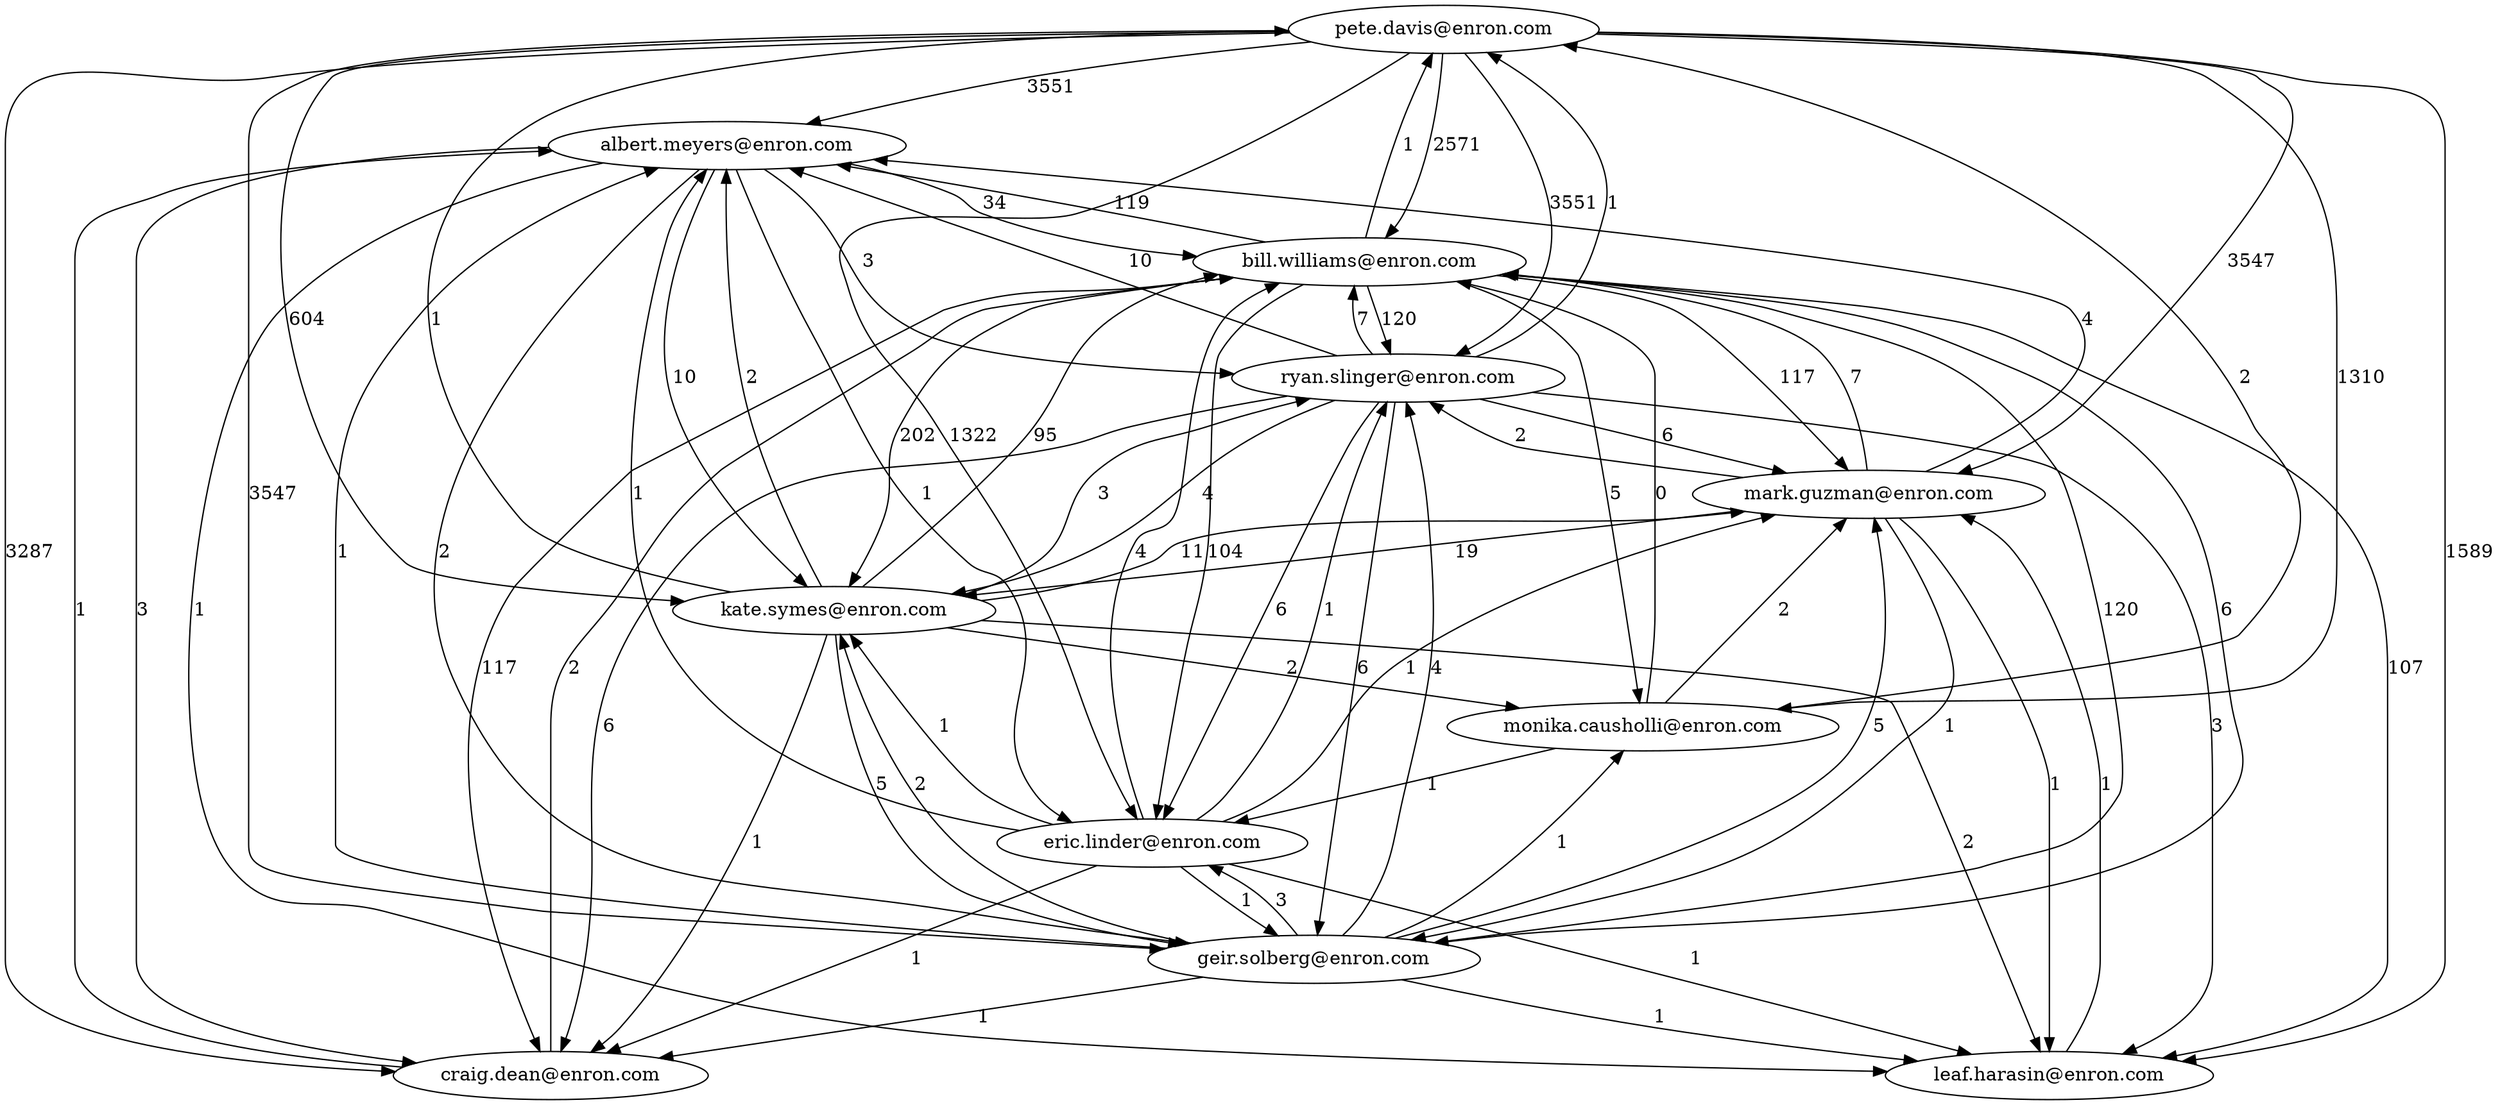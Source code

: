 digraph G {
  "pete.davis@enron.com" -> "albert.meyers@enron.com" [label = "3551"];
  "pete.davis@enron.com" -> "bill.williams@enron.com" [label = "2571"];
  "pete.davis@enron.com" -> "craig.dean@enron.com" [label = "3287"];
  "pete.davis@enron.com" -> "eric.linder@enron.com" [label = "1322"];
  "pete.davis@enron.com" -> "geir.solberg@enron.com" [label = "3547"];
  "pete.davis@enron.com" -> "kate.symes@enron.com" [label = "604"];
  "pete.davis@enron.com" -> "leaf.harasin@enron.com" [label = "1589"];
  "pete.davis@enron.com" -> "mark.guzman@enron.com" [label = "3547"];
  "pete.davis@enron.com" -> "monika.causholli@enron.com" [label = "1310"];
  "pete.davis@enron.com" -> "ryan.slinger@enron.com" [label = "3551"];
  "albert.meyers@enron.com" -> "bill.williams@enron.com" [label = "34"];
  "albert.meyers@enron.com" -> "craig.dean@enron.com" [label = "3"];
  "albert.meyers@enron.com" -> "eric.linder@enron.com" [label = "1"];
  "albert.meyers@enron.com" -> "geir.solberg@enron.com" [label = "2"];
  "albert.meyers@enron.com" -> "kate.symes@enron.com" [label = "10"];
  "albert.meyers@enron.com" -> "leaf.harasin@enron.com" [label = "1"];
  "albert.meyers@enron.com" -> "ryan.slinger@enron.com" [label = "3"];
  "bill.williams@enron.com" -> "pete.davis@enron.com" [label = "1"];
  "bill.williams@enron.com" -> "albert.meyers@enron.com" [label = "119"];
  "bill.williams@enron.com" -> "craig.dean@enron.com" [label = "117"];
  "bill.williams@enron.com" -> "eric.linder@enron.com" [label = "104"];
  "bill.williams@enron.com" -> "geir.solberg@enron.com" [label = "120"];
  "bill.williams@enron.com" -> "kate.symes@enron.com" [label = "202"];
  "bill.williams@enron.com" -> "leaf.harasin@enron.com" [label = "107"];
  "bill.williams@enron.com" -> "mark.guzman@enron.com" [label = "117"];
  "bill.williams@enron.com" -> "monika.causholli@enron.com" [label = "5"];
  "bill.williams@enron.com" -> "ryan.slinger@enron.com" [label = "120"];
  "craig.dean@enron.com" -> "albert.meyers@enron.com" [label = "1"];
  "craig.dean@enron.com" -> "bill.williams@enron.com" [label = "2"];
  "eric.linder@enron.com" -> "albert.meyers@enron.com" [label = "1"];
  "eric.linder@enron.com" -> "bill.williams@enron.com" [label = "4"];
  "eric.linder@enron.com" -> "craig.dean@enron.com" [label = "1"];
  "eric.linder@enron.com" -> "geir.solberg@enron.com" [label = "1"];
  "eric.linder@enron.com" -> "kate.symes@enron.com" [label = "1"];
  "eric.linder@enron.com" -> "leaf.harasin@enron.com" [label = "1"];
  "eric.linder@enron.com" -> "mark.guzman@enron.com" [label = "1"];
  "eric.linder@enron.com" -> "ryan.slinger@enron.com" [label = "1"];
  "geir.solberg@enron.com" -> "albert.meyers@enron.com" [label = "1"];
  "geir.solberg@enron.com" -> "bill.williams@enron.com" [label = "6"];
  "geir.solberg@enron.com" -> "craig.dean@enron.com" [label = "1"];
  "geir.solberg@enron.com" -> "eric.linder@enron.com" [label = "3"];
  "geir.solberg@enron.com" -> "kate.symes@enron.com" [label = "2"];
  "geir.solberg@enron.com" -> "leaf.harasin@enron.com" [label = "1"];
  "geir.solberg@enron.com" -> "mark.guzman@enron.com" [label = "5"];
  "geir.solberg@enron.com" -> "monika.causholli@enron.com" [label = "1"];
  "geir.solberg@enron.com" -> "ryan.slinger@enron.com" [label = "4"];
  "kate.symes@enron.com" -> "pete.davis@enron.com" [label = "1"];
  "kate.symes@enron.com" -> "albert.meyers@enron.com" [label = "2"];
  "kate.symes@enron.com" -> "bill.williams@enron.com" [label = "95"];
  "kate.symes@enron.com" -> "craig.dean@enron.com" [label = "1"];
  "kate.symes@enron.com" -> "geir.solberg@enron.com" [label = "5"];
  "kate.symes@enron.com" -> "leaf.harasin@enron.com" [label = "2"];
  "kate.symes@enron.com" -> "mark.guzman@enron.com" [label = "11"];
  "kate.symes@enron.com" -> "monika.causholli@enron.com" [label = "2"];
  "kate.symes@enron.com" -> "ryan.slinger@enron.com" [label = "3"];
  "leaf.harasin@enron.com" -> "mark.guzman@enron.com" [label = "1"];
  "mark.guzman@enron.com" -> "albert.meyers@enron.com" [label = "4"];
  "mark.guzman@enron.com" -> "bill.williams@enron.com" [label = "7"];
  "mark.guzman@enron.com" -> "geir.solberg@enron.com" [label = "1"];
  "mark.guzman@enron.com" -> "kate.symes@enron.com" [label = "19"];
  "mark.guzman@enron.com" -> "leaf.harasin@enron.com" [label = "1"];
  "mark.guzman@enron.com" -> "ryan.slinger@enron.com" [label = "2"];
  "monika.causholli@enron.com" -> "pete.davis@enron.com" [label = "2"];
  "monika.causholli@enron.com" -> "bill.williams@enron.com" [label = "0"];
  "monika.causholli@enron.com" -> "eric.linder@enron.com" [label = "1"];
  "monika.causholli@enron.com" -> "mark.guzman@enron.com" [label = "2"];
  "ryan.slinger@enron.com" -> "pete.davis@enron.com" [label = "1"];
  "ryan.slinger@enron.com" -> "albert.meyers@enron.com" [label = "10"];
  "ryan.slinger@enron.com" -> "bill.williams@enron.com" [label = "7"];
  "ryan.slinger@enron.com" -> "craig.dean@enron.com" [label = "6"];
  "ryan.slinger@enron.com" -> "eric.linder@enron.com" [label = "6"];
  "ryan.slinger@enron.com" -> "geir.solberg@enron.com" [label = "6"];
  "ryan.slinger@enron.com" -> "kate.symes@enron.com" [label = "4"];
  "ryan.slinger@enron.com" -> "leaf.harasin@enron.com" [label = "3"];
  "ryan.slinger@enron.com" -> "mark.guzman@enron.com" [label = "6"];
}
